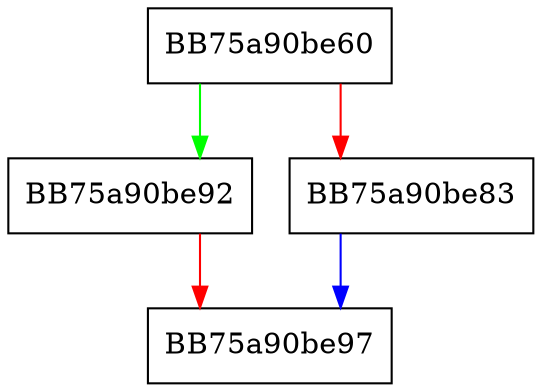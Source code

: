 digraph register_context {
  node [shape="box"];
  graph [splines=ortho];
  BB75a90be60 -> BB75a90be92 [color="green"];
  BB75a90be60 -> BB75a90be83 [color="red"];
  BB75a90be83 -> BB75a90be97 [color="blue"];
  BB75a90be92 -> BB75a90be97 [color="red"];
}
